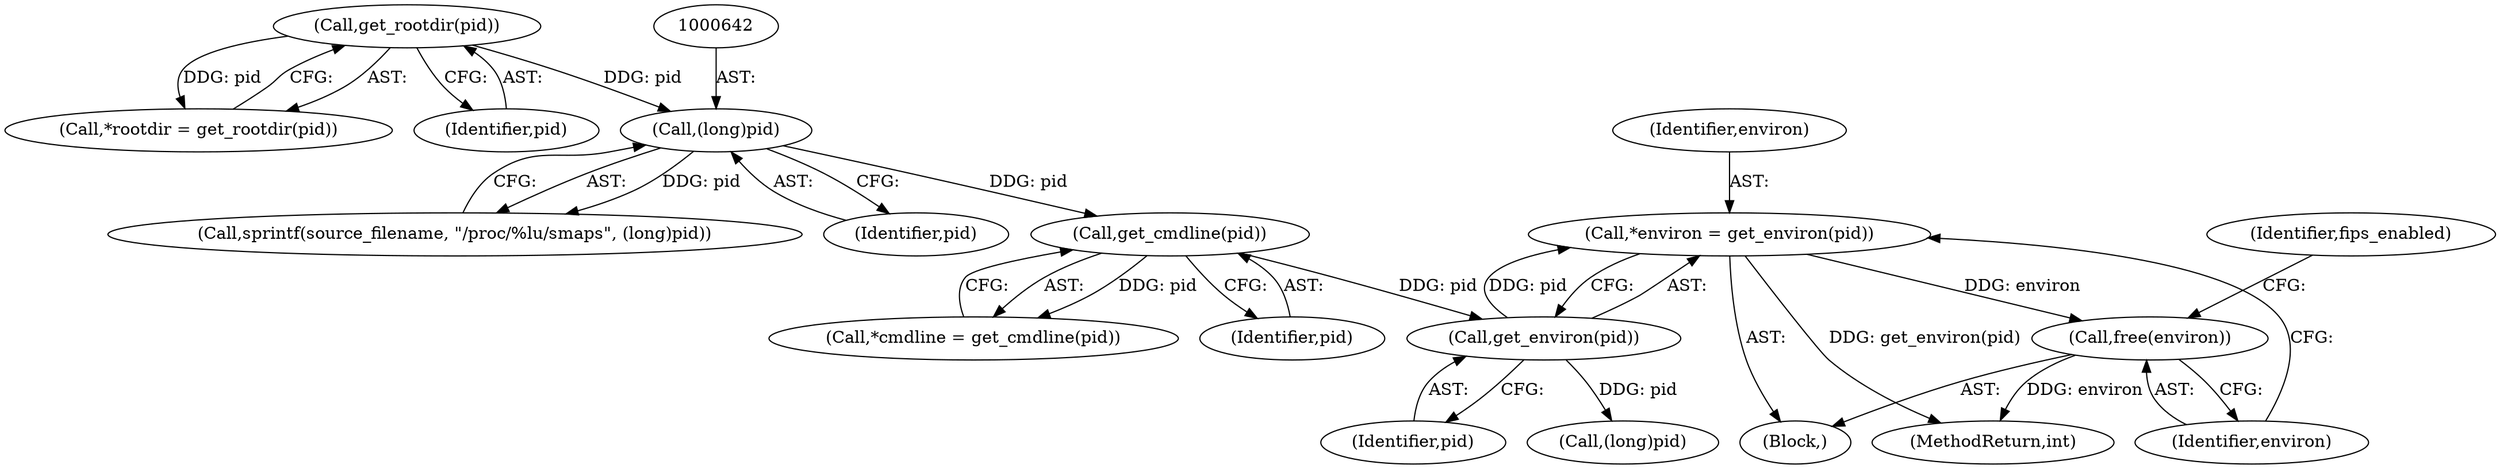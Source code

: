 digraph "0_abrt_4f2c1ddd3e3b81d2d5146b883115371f1cada9f9@pointer" {
"1000820" [label="(Call,*environ = get_environ(pid))"];
"1000822" [label="(Call,get_environ(pid))"];
"1000815" [label="(Call,get_cmdline(pid))"];
"1000641" [label="(Call,(long)pid)"];
"1000628" [label="(Call,get_rootdir(pid))"];
"1000824" [label="(Call,free(environ))"];
"1000641" [label="(Call,(long)pid)"];
"1000966" [label="(Call,(long)pid)"];
"1000816" [label="(Identifier,pid)"];
"1000820" [label="(Call,*environ = get_environ(pid))"];
"1001171" [label="(MethodReturn,int)"];
"1000825" [label="(Identifier,environ)"];
"1000629" [label="(Identifier,pid)"];
"1000824" [label="(Call,free(environ))"];
"1000638" [label="(Call,sprintf(source_filename, \"/proc/%lu/smaps\", (long)pid))"];
"1000828" [label="(Identifier,fips_enabled)"];
"1000821" [label="(Identifier,environ)"];
"1000643" [label="(Identifier,pid)"];
"1000628" [label="(Call,get_rootdir(pid))"];
"1000626" [label="(Call,*rootdir = get_rootdir(pid))"];
"1000823" [label="(Identifier,pid)"];
"1000815" [label="(Call,get_cmdline(pid))"];
"1000813" [label="(Call,*cmdline = get_cmdline(pid))"];
"1000624" [label="(Block,)"];
"1000822" [label="(Call,get_environ(pid))"];
"1000820" -> "1000624"  [label="AST: "];
"1000820" -> "1000822"  [label="CFG: "];
"1000821" -> "1000820"  [label="AST: "];
"1000822" -> "1000820"  [label="AST: "];
"1000825" -> "1000820"  [label="CFG: "];
"1000820" -> "1001171"  [label="DDG: get_environ(pid)"];
"1000822" -> "1000820"  [label="DDG: pid"];
"1000820" -> "1000824"  [label="DDG: environ"];
"1000822" -> "1000823"  [label="CFG: "];
"1000823" -> "1000822"  [label="AST: "];
"1000815" -> "1000822"  [label="DDG: pid"];
"1000822" -> "1000966"  [label="DDG: pid"];
"1000815" -> "1000813"  [label="AST: "];
"1000815" -> "1000816"  [label="CFG: "];
"1000816" -> "1000815"  [label="AST: "];
"1000813" -> "1000815"  [label="CFG: "];
"1000815" -> "1000813"  [label="DDG: pid"];
"1000641" -> "1000815"  [label="DDG: pid"];
"1000641" -> "1000638"  [label="AST: "];
"1000641" -> "1000643"  [label="CFG: "];
"1000642" -> "1000641"  [label="AST: "];
"1000643" -> "1000641"  [label="AST: "];
"1000638" -> "1000641"  [label="CFG: "];
"1000641" -> "1000638"  [label="DDG: pid"];
"1000628" -> "1000641"  [label="DDG: pid"];
"1000628" -> "1000626"  [label="AST: "];
"1000628" -> "1000629"  [label="CFG: "];
"1000629" -> "1000628"  [label="AST: "];
"1000626" -> "1000628"  [label="CFG: "];
"1000628" -> "1000626"  [label="DDG: pid"];
"1000824" -> "1000624"  [label="AST: "];
"1000824" -> "1000825"  [label="CFG: "];
"1000825" -> "1000824"  [label="AST: "];
"1000828" -> "1000824"  [label="CFG: "];
"1000824" -> "1001171"  [label="DDG: environ"];
}
